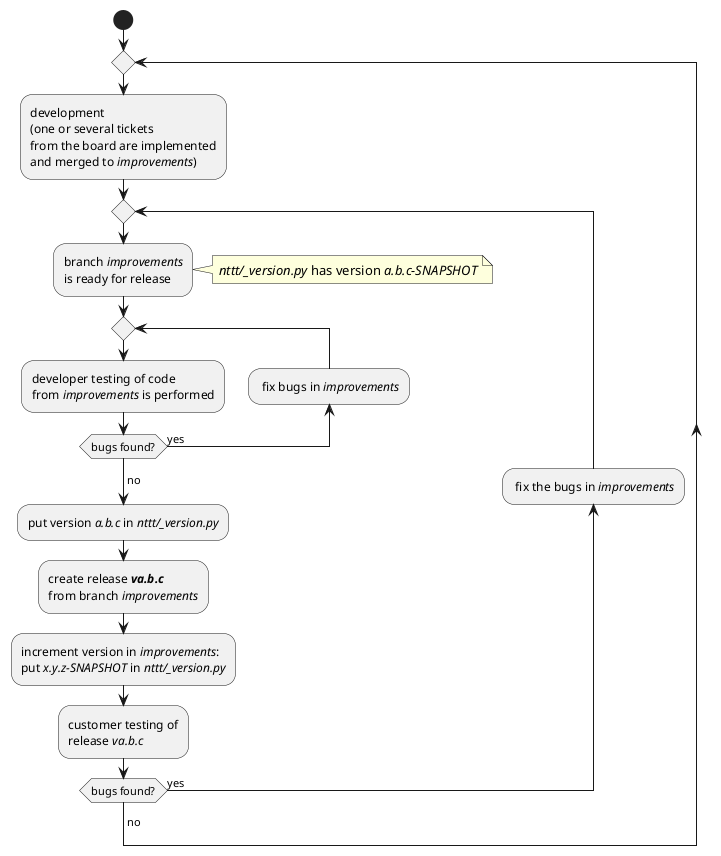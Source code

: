 @startuml
start

repeat

:development
(one or several tickets
from the board are implemented
and merged to //improvements//);

repeat
  :branch //improvements//
  is ready for release;

  note right
    //nttt/_version.py// has version //a.b.c-SNAPSHOT//
  end note

  repeat
    :developer testing of code
    from //improvements// is performed;
    backward: fix bugs in //improvements//;
  repeat while (bugs found?) is (yes)
  ->no;
  :put version //a.b.c// in //nttt/_version.py//;

  :create release //**va.b.c**//
  from branch //improvements//;

  :increment version in //improvements//:
  put //x.y.z-SNAPSHOT// in //nttt/_version.py//;

  :customer testing of
  release //va.b.c//;

  backward: fix the bugs in //improvements//;
repeat while (bugs found?) is (yes)
->no;

repeat while

@enduml